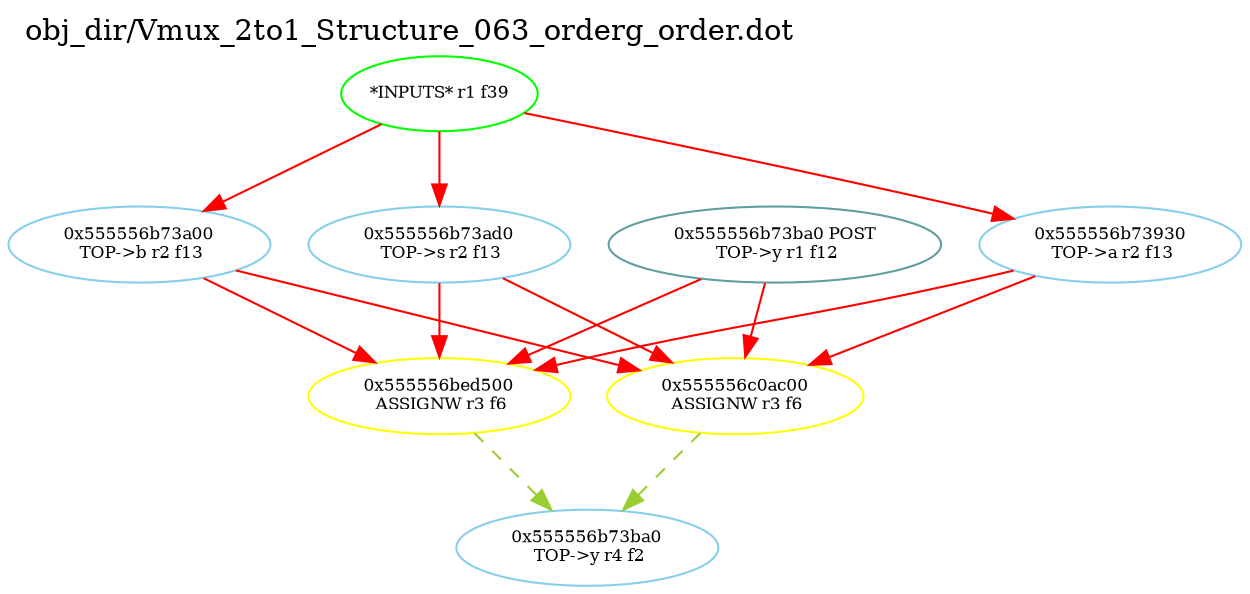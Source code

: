 digraph v3graph {
	graph	[label="obj_dir/Vmux_2to1_Structure_063_orderg_order.dot",
		 labelloc=t, labeljust=l,
		 //size="7.5,10",
		 rankdir=TB];
	n0x555556b62ff0_0	[fontsize=8 label="0x555556b73ba0 POST\n TOP->y r1 f12", color=CadetBlue];
	n1	[fontsize=8 label="*INPUTS* r1 f39", color=green];
	n0x555556b62ff0_2	[fontsize=8 label="0x555556b73930\n TOP->a r2 f13", color=skyblue];
	n0x555556b62ff0_3	[fontsize=8 label="0x555556b73a00\n TOP->b r2 f13", color=skyblue];
	n0x555556b62ff0_4	[fontsize=8 label="0x555556b73ad0\n TOP->s r2 f13", color=skyblue];
	n0x555556b62ff0_5	[fontsize=8 label="0x555556bed500\n ASSIGNW r3 f6", color=yellow];
	n0x555556b62ff0_6	[fontsize=8 label="0x555556c0ac00\n ASSIGNW r3 f6", color=yellow];
	n0x555556b62ff0_7	[fontsize=8 label="0x555556b73ba0\n TOP->y r4 f2", color=skyblue];
	n0x555556b62ff0_0 -> n0x555556b62ff0_5 [fontsize=8 label="" weight=2 color=red];
	n0x555556b62ff0_0 -> n0x555556b62ff0_6 [fontsize=8 label="" weight=2 color=red];
	n1 -> n0x555556b62ff0_2 [fontsize=8 label="" weight=1 color=red];
	n1 -> n0x555556b62ff0_3 [fontsize=8 label="" weight=1 color=red];
	n1 -> n0x555556b62ff0_4 [fontsize=8 label="" weight=1 color=red];
	n0x555556b62ff0_2 -> n0x555556b62ff0_5 [fontsize=8 label="" weight=8 color=red];
	n0x555556b62ff0_2 -> n0x555556b62ff0_6 [fontsize=8 label="" weight=8 color=red];
	n0x555556b62ff0_3 -> n0x555556b62ff0_5 [fontsize=8 label="" weight=8 color=red];
	n0x555556b62ff0_3 -> n0x555556b62ff0_6 [fontsize=8 label="" weight=8 color=red];
	n0x555556b62ff0_4 -> n0x555556b62ff0_5 [fontsize=8 label="" weight=8 color=red];
	n0x555556b62ff0_4 -> n0x555556b62ff0_6 [fontsize=8 label="" weight=8 color=red];
	n0x555556b62ff0_5 -> n0x555556b62ff0_7 [fontsize=8 label="" weight=1 color=yellowGreen style=dashed];
	n0x555556b62ff0_6 -> n0x555556b62ff0_7 [fontsize=8 label="" weight=1 color=yellowGreen style=dashed];
}
